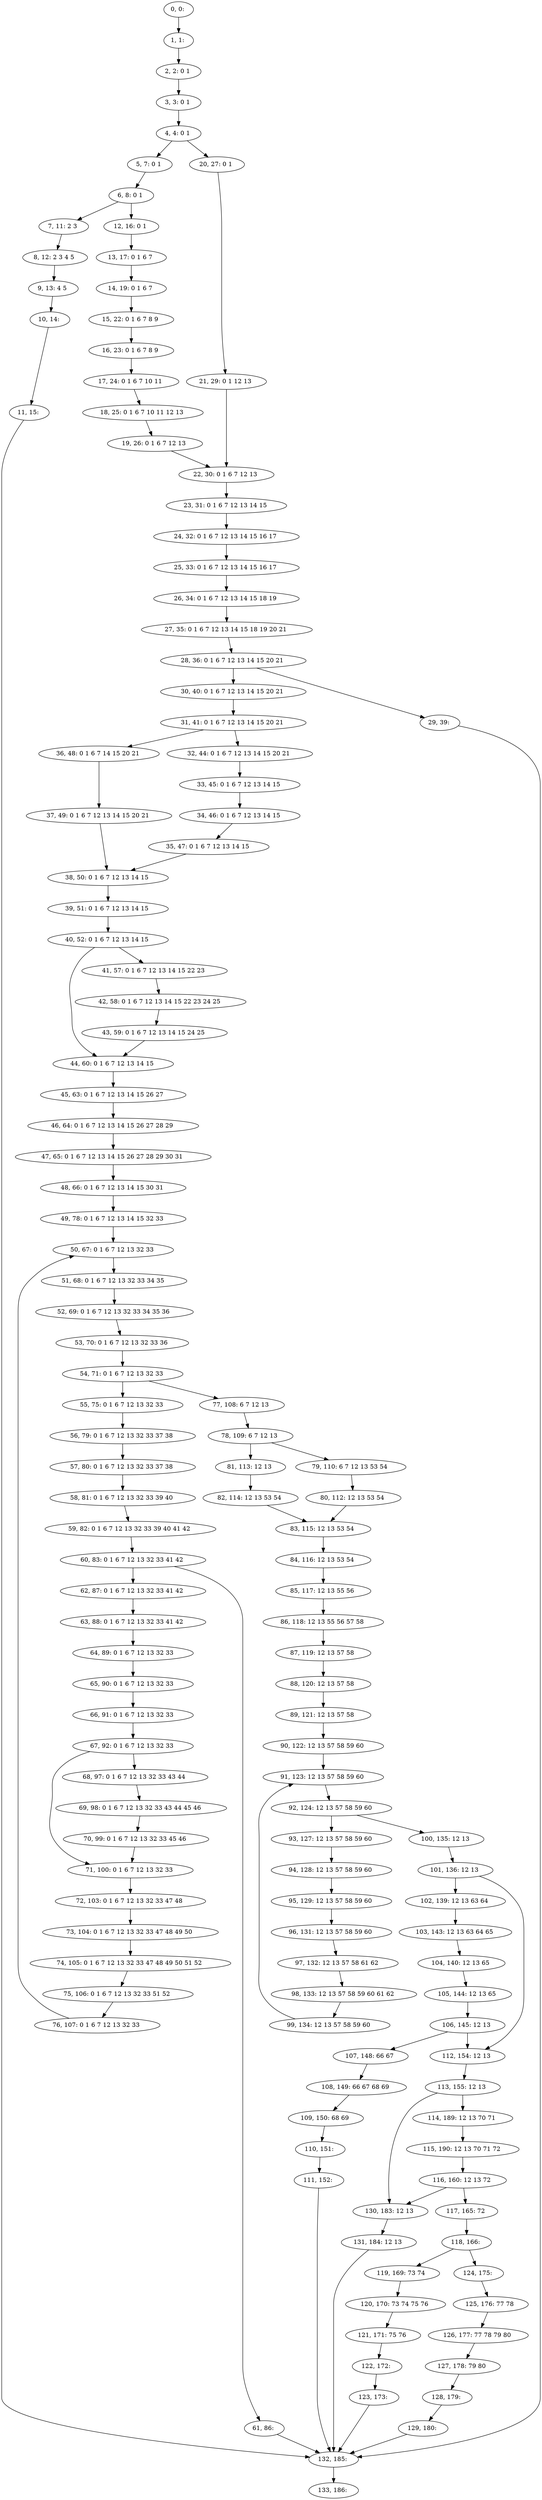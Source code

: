 digraph G {
0[label="0, 0: "];
1[label="1, 1: "];
2[label="2, 2: 0 1 "];
3[label="3, 3: 0 1 "];
4[label="4, 4: 0 1 "];
5[label="5, 7: 0 1 "];
6[label="6, 8: 0 1 "];
7[label="7, 11: 2 3 "];
8[label="8, 12: 2 3 4 5 "];
9[label="9, 13: 4 5 "];
10[label="10, 14: "];
11[label="11, 15: "];
12[label="12, 16: 0 1 "];
13[label="13, 17: 0 1 6 7 "];
14[label="14, 19: 0 1 6 7 "];
15[label="15, 22: 0 1 6 7 8 9 "];
16[label="16, 23: 0 1 6 7 8 9 "];
17[label="17, 24: 0 1 6 7 10 11 "];
18[label="18, 25: 0 1 6 7 10 11 12 13 "];
19[label="19, 26: 0 1 6 7 12 13 "];
20[label="20, 27: 0 1 "];
21[label="21, 29: 0 1 12 13 "];
22[label="22, 30: 0 1 6 7 12 13 "];
23[label="23, 31: 0 1 6 7 12 13 14 15 "];
24[label="24, 32: 0 1 6 7 12 13 14 15 16 17 "];
25[label="25, 33: 0 1 6 7 12 13 14 15 16 17 "];
26[label="26, 34: 0 1 6 7 12 13 14 15 18 19 "];
27[label="27, 35: 0 1 6 7 12 13 14 15 18 19 20 21 "];
28[label="28, 36: 0 1 6 7 12 13 14 15 20 21 "];
29[label="29, 39: "];
30[label="30, 40: 0 1 6 7 12 13 14 15 20 21 "];
31[label="31, 41: 0 1 6 7 12 13 14 15 20 21 "];
32[label="32, 44: 0 1 6 7 12 13 14 15 20 21 "];
33[label="33, 45: 0 1 6 7 12 13 14 15 "];
34[label="34, 46: 0 1 6 7 12 13 14 15 "];
35[label="35, 47: 0 1 6 7 12 13 14 15 "];
36[label="36, 48: 0 1 6 7 14 15 20 21 "];
37[label="37, 49: 0 1 6 7 12 13 14 15 20 21 "];
38[label="38, 50: 0 1 6 7 12 13 14 15 "];
39[label="39, 51: 0 1 6 7 12 13 14 15 "];
40[label="40, 52: 0 1 6 7 12 13 14 15 "];
41[label="41, 57: 0 1 6 7 12 13 14 15 22 23 "];
42[label="42, 58: 0 1 6 7 12 13 14 15 22 23 24 25 "];
43[label="43, 59: 0 1 6 7 12 13 14 15 24 25 "];
44[label="44, 60: 0 1 6 7 12 13 14 15 "];
45[label="45, 63: 0 1 6 7 12 13 14 15 26 27 "];
46[label="46, 64: 0 1 6 7 12 13 14 15 26 27 28 29 "];
47[label="47, 65: 0 1 6 7 12 13 14 15 26 27 28 29 30 31 "];
48[label="48, 66: 0 1 6 7 12 13 14 15 30 31 "];
49[label="49, 78: 0 1 6 7 12 13 14 15 32 33 "];
50[label="50, 67: 0 1 6 7 12 13 32 33 "];
51[label="51, 68: 0 1 6 7 12 13 32 33 34 35 "];
52[label="52, 69: 0 1 6 7 12 13 32 33 34 35 36 "];
53[label="53, 70: 0 1 6 7 12 13 32 33 36 "];
54[label="54, 71: 0 1 6 7 12 13 32 33 "];
55[label="55, 75: 0 1 6 7 12 13 32 33 "];
56[label="56, 79: 0 1 6 7 12 13 32 33 37 38 "];
57[label="57, 80: 0 1 6 7 12 13 32 33 37 38 "];
58[label="58, 81: 0 1 6 7 12 13 32 33 39 40 "];
59[label="59, 82: 0 1 6 7 12 13 32 33 39 40 41 42 "];
60[label="60, 83: 0 1 6 7 12 13 32 33 41 42 "];
61[label="61, 86: "];
62[label="62, 87: 0 1 6 7 12 13 32 33 41 42 "];
63[label="63, 88: 0 1 6 7 12 13 32 33 41 42 "];
64[label="64, 89: 0 1 6 7 12 13 32 33 "];
65[label="65, 90: 0 1 6 7 12 13 32 33 "];
66[label="66, 91: 0 1 6 7 12 13 32 33 "];
67[label="67, 92: 0 1 6 7 12 13 32 33 "];
68[label="68, 97: 0 1 6 7 12 13 32 33 43 44 "];
69[label="69, 98: 0 1 6 7 12 13 32 33 43 44 45 46 "];
70[label="70, 99: 0 1 6 7 12 13 32 33 45 46 "];
71[label="71, 100: 0 1 6 7 12 13 32 33 "];
72[label="72, 103: 0 1 6 7 12 13 32 33 47 48 "];
73[label="73, 104: 0 1 6 7 12 13 32 33 47 48 49 50 "];
74[label="74, 105: 0 1 6 7 12 13 32 33 47 48 49 50 51 52 "];
75[label="75, 106: 0 1 6 7 12 13 32 33 51 52 "];
76[label="76, 107: 0 1 6 7 12 13 32 33 "];
77[label="77, 108: 6 7 12 13 "];
78[label="78, 109: 6 7 12 13 "];
79[label="79, 110: 6 7 12 13 53 54 "];
80[label="80, 112: 12 13 53 54 "];
81[label="81, 113: 12 13 "];
82[label="82, 114: 12 13 53 54 "];
83[label="83, 115: 12 13 53 54 "];
84[label="84, 116: 12 13 53 54 "];
85[label="85, 117: 12 13 55 56 "];
86[label="86, 118: 12 13 55 56 57 58 "];
87[label="87, 119: 12 13 57 58 "];
88[label="88, 120: 12 13 57 58 "];
89[label="89, 121: 12 13 57 58 "];
90[label="90, 122: 12 13 57 58 59 60 "];
91[label="91, 123: 12 13 57 58 59 60 "];
92[label="92, 124: 12 13 57 58 59 60 "];
93[label="93, 127: 12 13 57 58 59 60 "];
94[label="94, 128: 12 13 57 58 59 60 "];
95[label="95, 129: 12 13 57 58 59 60 "];
96[label="96, 131: 12 13 57 58 59 60 "];
97[label="97, 132: 12 13 57 58 61 62 "];
98[label="98, 133: 12 13 57 58 59 60 61 62 "];
99[label="99, 134: 12 13 57 58 59 60 "];
100[label="100, 135: 12 13 "];
101[label="101, 136: 12 13 "];
102[label="102, 139: 12 13 63 64 "];
103[label="103, 143: 12 13 63 64 65 "];
104[label="104, 140: 12 13 65 "];
105[label="105, 144: 12 13 65 "];
106[label="106, 145: 12 13 "];
107[label="107, 148: 66 67 "];
108[label="108, 149: 66 67 68 69 "];
109[label="109, 150: 68 69 "];
110[label="110, 151: "];
111[label="111, 152: "];
112[label="112, 154: 12 13 "];
113[label="113, 155: 12 13 "];
114[label="114, 189: 12 13 70 71 "];
115[label="115, 190: 12 13 70 71 72 "];
116[label="116, 160: 12 13 72 "];
117[label="117, 165: 72 "];
118[label="118, 166: "];
119[label="119, 169: 73 74 "];
120[label="120, 170: 73 74 75 76 "];
121[label="121, 171: 75 76 "];
122[label="122, 172: "];
123[label="123, 173: "];
124[label="124, 175: "];
125[label="125, 176: 77 78 "];
126[label="126, 177: 77 78 79 80 "];
127[label="127, 178: 79 80 "];
128[label="128, 179: "];
129[label="129, 180: "];
130[label="130, 183: 12 13 "];
131[label="131, 184: 12 13 "];
132[label="132, 185: "];
133[label="133, 186: "];
0->1 ;
1->2 ;
2->3 ;
3->4 ;
4->5 ;
4->20 ;
5->6 ;
6->7 ;
6->12 ;
7->8 ;
8->9 ;
9->10 ;
10->11 ;
11->132 ;
12->13 ;
13->14 ;
14->15 ;
15->16 ;
16->17 ;
17->18 ;
18->19 ;
19->22 ;
20->21 ;
21->22 ;
22->23 ;
23->24 ;
24->25 ;
25->26 ;
26->27 ;
27->28 ;
28->29 ;
28->30 ;
29->132 ;
30->31 ;
31->32 ;
31->36 ;
32->33 ;
33->34 ;
34->35 ;
35->38 ;
36->37 ;
37->38 ;
38->39 ;
39->40 ;
40->41 ;
40->44 ;
41->42 ;
42->43 ;
43->44 ;
44->45 ;
45->46 ;
46->47 ;
47->48 ;
48->49 ;
49->50 ;
50->51 ;
51->52 ;
52->53 ;
53->54 ;
54->55 ;
54->77 ;
55->56 ;
56->57 ;
57->58 ;
58->59 ;
59->60 ;
60->61 ;
60->62 ;
61->132 ;
62->63 ;
63->64 ;
64->65 ;
65->66 ;
66->67 ;
67->68 ;
67->71 ;
68->69 ;
69->70 ;
70->71 ;
71->72 ;
72->73 ;
73->74 ;
74->75 ;
75->76 ;
76->50 ;
77->78 ;
78->79 ;
78->81 ;
79->80 ;
80->83 ;
81->82 ;
82->83 ;
83->84 ;
84->85 ;
85->86 ;
86->87 ;
87->88 ;
88->89 ;
89->90 ;
90->91 ;
91->92 ;
92->93 ;
92->100 ;
93->94 ;
94->95 ;
95->96 ;
96->97 ;
97->98 ;
98->99 ;
99->91 ;
100->101 ;
101->102 ;
101->112 ;
102->103 ;
103->104 ;
104->105 ;
105->106 ;
106->107 ;
106->112 ;
107->108 ;
108->109 ;
109->110 ;
110->111 ;
111->132 ;
112->113 ;
113->114 ;
113->130 ;
114->115 ;
115->116 ;
116->117 ;
116->130 ;
117->118 ;
118->119 ;
118->124 ;
119->120 ;
120->121 ;
121->122 ;
122->123 ;
123->132 ;
124->125 ;
125->126 ;
126->127 ;
127->128 ;
128->129 ;
129->132 ;
130->131 ;
131->132 ;
132->133 ;
}

